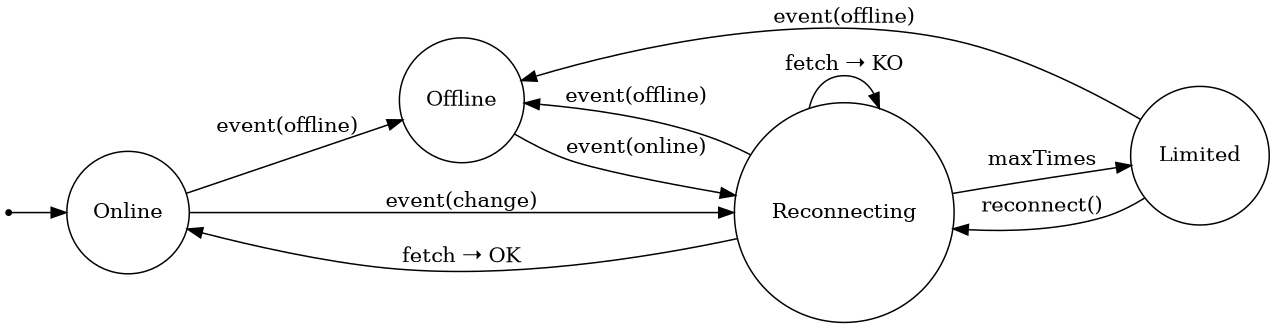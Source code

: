 digraph states {
  rankdir = LR;
  size = "8.5";

  node [shape = circle, label = "Online"] ON;
  node [shape = circle, label = "Offline"] OFF;
  node [shape = circle, label = "Reconnecting"] REC;
  node [shape = circle, label = "Limited"] LIM;
  node [shape = point]; qi

  qi -> ON;

  OFF -> REC [label = "event(online)"];
  REC -> ON [label = "fetch ➝ OK"];
  REC -> REC [label = "fetch ➝ KO"];
  REC -> LIM [label = "maxTimes"];
  LIM -> REC [label = "reconnect()"]

  ON -> OFF [label = "event(offline)"];
  REC -> OFF [label = "event(offline)"];
  LIM -> OFF [label = "event(offline)"];

  ON -> REC [label = "event(change)"];
}

